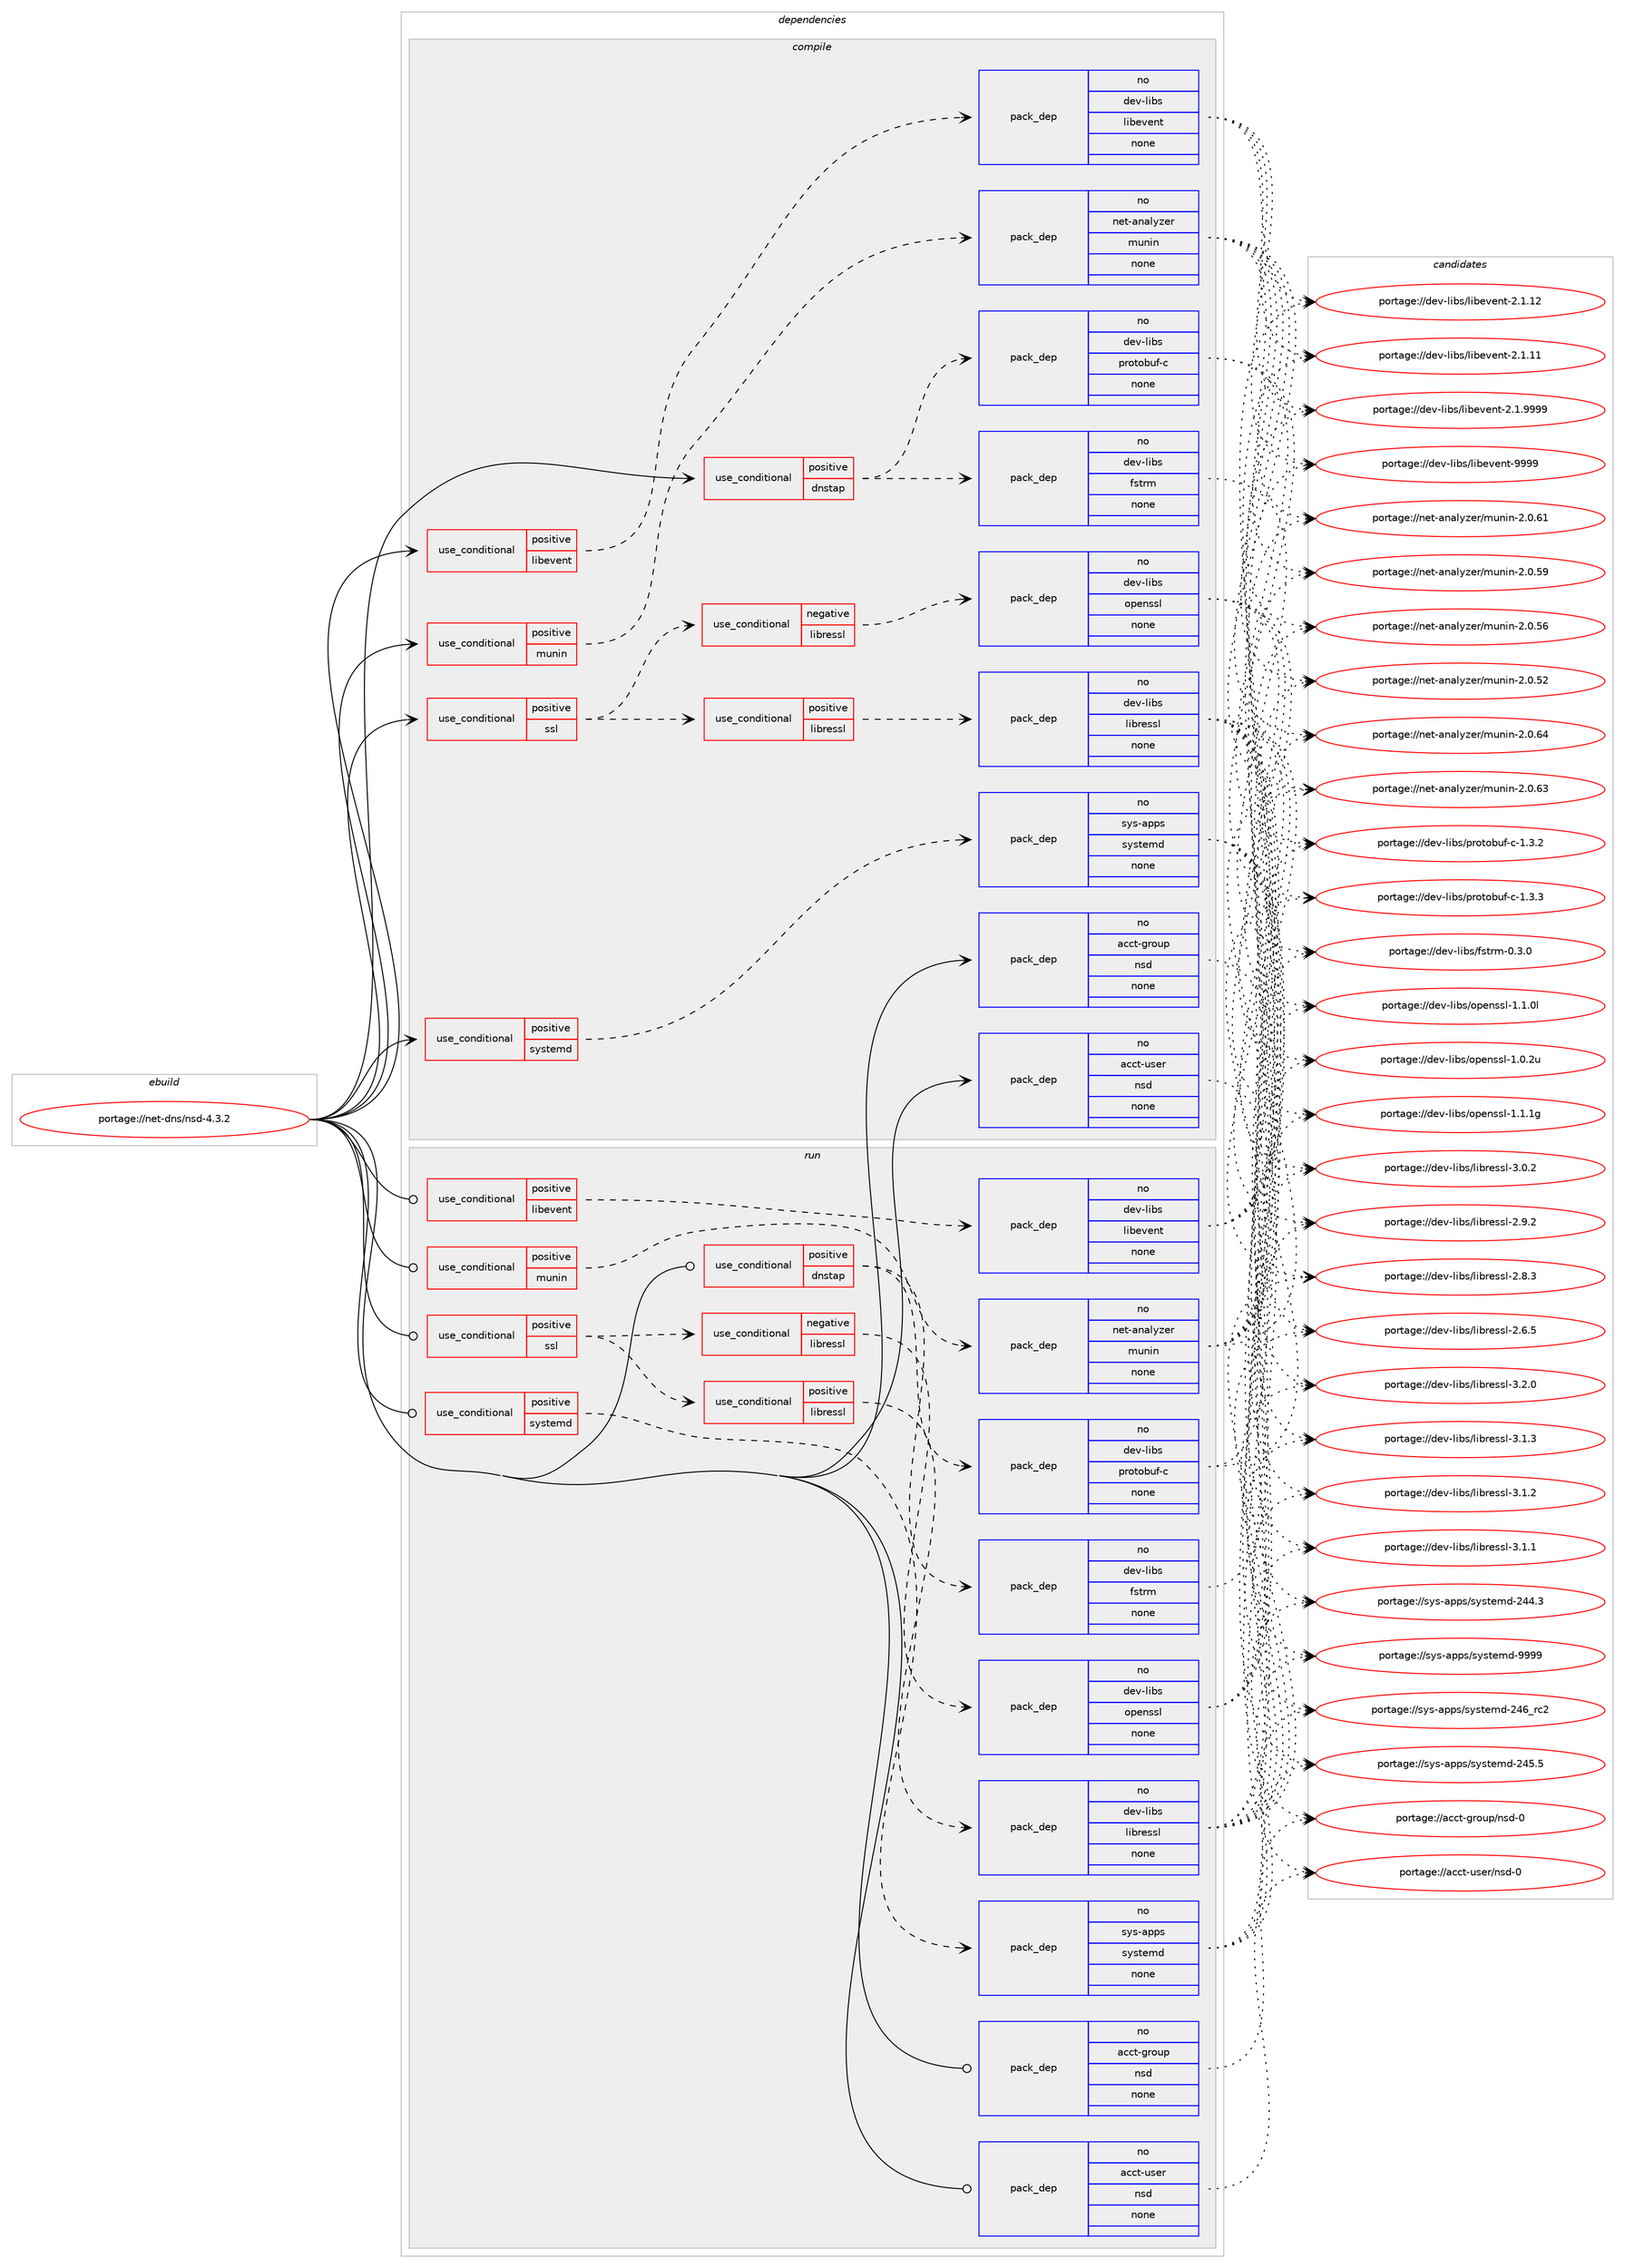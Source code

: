 digraph prolog {

# *************
# Graph options
# *************

newrank=true;
concentrate=true;
compound=true;
graph [rankdir=LR,fontname=Helvetica,fontsize=10,ranksep=1.5];#, ranksep=2.5, nodesep=0.2];
edge  [arrowhead=vee];
node  [fontname=Helvetica,fontsize=10];

# **********
# The ebuild
# **********

subgraph cluster_leftcol {
color=gray;
rank=same;
label=<<i>ebuild</i>>;
id [label="portage://net-dns/nsd-4.3.2", color=red, width=4, href="../net-dns/nsd-4.3.2.svg"];
}

# ****************
# The dependencies
# ****************

subgraph cluster_midcol {
color=gray;
label=<<i>dependencies</i>>;
subgraph cluster_compile {
fillcolor="#eeeeee";
style=filled;
label=<<i>compile</i>>;
subgraph cond911 {
dependency5127 [label=<<TABLE BORDER="0" CELLBORDER="1" CELLSPACING="0" CELLPADDING="4"><TR><TD ROWSPAN="3" CELLPADDING="10">use_conditional</TD></TR><TR><TD>positive</TD></TR><TR><TD>dnstap</TD></TR></TABLE>>, shape=none, color=red];
subgraph pack4145 {
dependency5128 [label=<<TABLE BORDER="0" CELLBORDER="1" CELLSPACING="0" CELLPADDING="4" WIDTH="220"><TR><TD ROWSPAN="6" CELLPADDING="30">pack_dep</TD></TR><TR><TD WIDTH="110">no</TD></TR><TR><TD>dev-libs</TD></TR><TR><TD>fstrm</TD></TR><TR><TD>none</TD></TR><TR><TD></TD></TR></TABLE>>, shape=none, color=blue];
}
dependency5127:e -> dependency5128:w [weight=20,style="dashed",arrowhead="vee"];
subgraph pack4146 {
dependency5129 [label=<<TABLE BORDER="0" CELLBORDER="1" CELLSPACING="0" CELLPADDING="4" WIDTH="220"><TR><TD ROWSPAN="6" CELLPADDING="30">pack_dep</TD></TR><TR><TD WIDTH="110">no</TD></TR><TR><TD>dev-libs</TD></TR><TR><TD>protobuf-c</TD></TR><TR><TD>none</TD></TR><TR><TD></TD></TR></TABLE>>, shape=none, color=blue];
}
dependency5127:e -> dependency5129:w [weight=20,style="dashed",arrowhead="vee"];
}
id:e -> dependency5127:w [weight=20,style="solid",arrowhead="vee"];
subgraph cond912 {
dependency5130 [label=<<TABLE BORDER="0" CELLBORDER="1" CELLSPACING="0" CELLPADDING="4"><TR><TD ROWSPAN="3" CELLPADDING="10">use_conditional</TD></TR><TR><TD>positive</TD></TR><TR><TD>libevent</TD></TR></TABLE>>, shape=none, color=red];
subgraph pack4147 {
dependency5131 [label=<<TABLE BORDER="0" CELLBORDER="1" CELLSPACING="0" CELLPADDING="4" WIDTH="220"><TR><TD ROWSPAN="6" CELLPADDING="30">pack_dep</TD></TR><TR><TD WIDTH="110">no</TD></TR><TR><TD>dev-libs</TD></TR><TR><TD>libevent</TD></TR><TR><TD>none</TD></TR><TR><TD></TD></TR></TABLE>>, shape=none, color=blue];
}
dependency5130:e -> dependency5131:w [weight=20,style="dashed",arrowhead="vee"];
}
id:e -> dependency5130:w [weight=20,style="solid",arrowhead="vee"];
subgraph cond913 {
dependency5132 [label=<<TABLE BORDER="0" CELLBORDER="1" CELLSPACING="0" CELLPADDING="4"><TR><TD ROWSPAN="3" CELLPADDING="10">use_conditional</TD></TR><TR><TD>positive</TD></TR><TR><TD>munin</TD></TR></TABLE>>, shape=none, color=red];
subgraph pack4148 {
dependency5133 [label=<<TABLE BORDER="0" CELLBORDER="1" CELLSPACING="0" CELLPADDING="4" WIDTH="220"><TR><TD ROWSPAN="6" CELLPADDING="30">pack_dep</TD></TR><TR><TD WIDTH="110">no</TD></TR><TR><TD>net-analyzer</TD></TR><TR><TD>munin</TD></TR><TR><TD>none</TD></TR><TR><TD></TD></TR></TABLE>>, shape=none, color=blue];
}
dependency5132:e -> dependency5133:w [weight=20,style="dashed",arrowhead="vee"];
}
id:e -> dependency5132:w [weight=20,style="solid",arrowhead="vee"];
subgraph cond914 {
dependency5134 [label=<<TABLE BORDER="0" CELLBORDER="1" CELLSPACING="0" CELLPADDING="4"><TR><TD ROWSPAN="3" CELLPADDING="10">use_conditional</TD></TR><TR><TD>positive</TD></TR><TR><TD>ssl</TD></TR></TABLE>>, shape=none, color=red];
subgraph cond915 {
dependency5135 [label=<<TABLE BORDER="0" CELLBORDER="1" CELLSPACING="0" CELLPADDING="4"><TR><TD ROWSPAN="3" CELLPADDING="10">use_conditional</TD></TR><TR><TD>negative</TD></TR><TR><TD>libressl</TD></TR></TABLE>>, shape=none, color=red];
subgraph pack4149 {
dependency5136 [label=<<TABLE BORDER="0" CELLBORDER="1" CELLSPACING="0" CELLPADDING="4" WIDTH="220"><TR><TD ROWSPAN="6" CELLPADDING="30">pack_dep</TD></TR><TR><TD WIDTH="110">no</TD></TR><TR><TD>dev-libs</TD></TR><TR><TD>openssl</TD></TR><TR><TD>none</TD></TR><TR><TD></TD></TR></TABLE>>, shape=none, color=blue];
}
dependency5135:e -> dependency5136:w [weight=20,style="dashed",arrowhead="vee"];
}
dependency5134:e -> dependency5135:w [weight=20,style="dashed",arrowhead="vee"];
subgraph cond916 {
dependency5137 [label=<<TABLE BORDER="0" CELLBORDER="1" CELLSPACING="0" CELLPADDING="4"><TR><TD ROWSPAN="3" CELLPADDING="10">use_conditional</TD></TR><TR><TD>positive</TD></TR><TR><TD>libressl</TD></TR></TABLE>>, shape=none, color=red];
subgraph pack4150 {
dependency5138 [label=<<TABLE BORDER="0" CELLBORDER="1" CELLSPACING="0" CELLPADDING="4" WIDTH="220"><TR><TD ROWSPAN="6" CELLPADDING="30">pack_dep</TD></TR><TR><TD WIDTH="110">no</TD></TR><TR><TD>dev-libs</TD></TR><TR><TD>libressl</TD></TR><TR><TD>none</TD></TR><TR><TD></TD></TR></TABLE>>, shape=none, color=blue];
}
dependency5137:e -> dependency5138:w [weight=20,style="dashed",arrowhead="vee"];
}
dependency5134:e -> dependency5137:w [weight=20,style="dashed",arrowhead="vee"];
}
id:e -> dependency5134:w [weight=20,style="solid",arrowhead="vee"];
subgraph cond917 {
dependency5139 [label=<<TABLE BORDER="0" CELLBORDER="1" CELLSPACING="0" CELLPADDING="4"><TR><TD ROWSPAN="3" CELLPADDING="10">use_conditional</TD></TR><TR><TD>positive</TD></TR><TR><TD>systemd</TD></TR></TABLE>>, shape=none, color=red];
subgraph pack4151 {
dependency5140 [label=<<TABLE BORDER="0" CELLBORDER="1" CELLSPACING="0" CELLPADDING="4" WIDTH="220"><TR><TD ROWSPAN="6" CELLPADDING="30">pack_dep</TD></TR><TR><TD WIDTH="110">no</TD></TR><TR><TD>sys-apps</TD></TR><TR><TD>systemd</TD></TR><TR><TD>none</TD></TR><TR><TD></TD></TR></TABLE>>, shape=none, color=blue];
}
dependency5139:e -> dependency5140:w [weight=20,style="dashed",arrowhead="vee"];
}
id:e -> dependency5139:w [weight=20,style="solid",arrowhead="vee"];
subgraph pack4152 {
dependency5141 [label=<<TABLE BORDER="0" CELLBORDER="1" CELLSPACING="0" CELLPADDING="4" WIDTH="220"><TR><TD ROWSPAN="6" CELLPADDING="30">pack_dep</TD></TR><TR><TD WIDTH="110">no</TD></TR><TR><TD>acct-group</TD></TR><TR><TD>nsd</TD></TR><TR><TD>none</TD></TR><TR><TD></TD></TR></TABLE>>, shape=none, color=blue];
}
id:e -> dependency5141:w [weight=20,style="solid",arrowhead="vee"];
subgraph pack4153 {
dependency5142 [label=<<TABLE BORDER="0" CELLBORDER="1" CELLSPACING="0" CELLPADDING="4" WIDTH="220"><TR><TD ROWSPAN="6" CELLPADDING="30">pack_dep</TD></TR><TR><TD WIDTH="110">no</TD></TR><TR><TD>acct-user</TD></TR><TR><TD>nsd</TD></TR><TR><TD>none</TD></TR><TR><TD></TD></TR></TABLE>>, shape=none, color=blue];
}
id:e -> dependency5142:w [weight=20,style="solid",arrowhead="vee"];
}
subgraph cluster_compileandrun {
fillcolor="#eeeeee";
style=filled;
label=<<i>compile and run</i>>;
}
subgraph cluster_run {
fillcolor="#eeeeee";
style=filled;
label=<<i>run</i>>;
subgraph cond918 {
dependency5143 [label=<<TABLE BORDER="0" CELLBORDER="1" CELLSPACING="0" CELLPADDING="4"><TR><TD ROWSPAN="3" CELLPADDING="10">use_conditional</TD></TR><TR><TD>positive</TD></TR><TR><TD>dnstap</TD></TR></TABLE>>, shape=none, color=red];
subgraph pack4154 {
dependency5144 [label=<<TABLE BORDER="0" CELLBORDER="1" CELLSPACING="0" CELLPADDING="4" WIDTH="220"><TR><TD ROWSPAN="6" CELLPADDING="30">pack_dep</TD></TR><TR><TD WIDTH="110">no</TD></TR><TR><TD>dev-libs</TD></TR><TR><TD>fstrm</TD></TR><TR><TD>none</TD></TR><TR><TD></TD></TR></TABLE>>, shape=none, color=blue];
}
dependency5143:e -> dependency5144:w [weight=20,style="dashed",arrowhead="vee"];
subgraph pack4155 {
dependency5145 [label=<<TABLE BORDER="0" CELLBORDER="1" CELLSPACING="0" CELLPADDING="4" WIDTH="220"><TR><TD ROWSPAN="6" CELLPADDING="30">pack_dep</TD></TR><TR><TD WIDTH="110">no</TD></TR><TR><TD>dev-libs</TD></TR><TR><TD>protobuf-c</TD></TR><TR><TD>none</TD></TR><TR><TD></TD></TR></TABLE>>, shape=none, color=blue];
}
dependency5143:e -> dependency5145:w [weight=20,style="dashed",arrowhead="vee"];
}
id:e -> dependency5143:w [weight=20,style="solid",arrowhead="odot"];
subgraph cond919 {
dependency5146 [label=<<TABLE BORDER="0" CELLBORDER="1" CELLSPACING="0" CELLPADDING="4"><TR><TD ROWSPAN="3" CELLPADDING="10">use_conditional</TD></TR><TR><TD>positive</TD></TR><TR><TD>libevent</TD></TR></TABLE>>, shape=none, color=red];
subgraph pack4156 {
dependency5147 [label=<<TABLE BORDER="0" CELLBORDER="1" CELLSPACING="0" CELLPADDING="4" WIDTH="220"><TR><TD ROWSPAN="6" CELLPADDING="30">pack_dep</TD></TR><TR><TD WIDTH="110">no</TD></TR><TR><TD>dev-libs</TD></TR><TR><TD>libevent</TD></TR><TR><TD>none</TD></TR><TR><TD></TD></TR></TABLE>>, shape=none, color=blue];
}
dependency5146:e -> dependency5147:w [weight=20,style="dashed",arrowhead="vee"];
}
id:e -> dependency5146:w [weight=20,style="solid",arrowhead="odot"];
subgraph cond920 {
dependency5148 [label=<<TABLE BORDER="0" CELLBORDER="1" CELLSPACING="0" CELLPADDING="4"><TR><TD ROWSPAN="3" CELLPADDING="10">use_conditional</TD></TR><TR><TD>positive</TD></TR><TR><TD>munin</TD></TR></TABLE>>, shape=none, color=red];
subgraph pack4157 {
dependency5149 [label=<<TABLE BORDER="0" CELLBORDER="1" CELLSPACING="0" CELLPADDING="4" WIDTH="220"><TR><TD ROWSPAN="6" CELLPADDING="30">pack_dep</TD></TR><TR><TD WIDTH="110">no</TD></TR><TR><TD>net-analyzer</TD></TR><TR><TD>munin</TD></TR><TR><TD>none</TD></TR><TR><TD></TD></TR></TABLE>>, shape=none, color=blue];
}
dependency5148:e -> dependency5149:w [weight=20,style="dashed",arrowhead="vee"];
}
id:e -> dependency5148:w [weight=20,style="solid",arrowhead="odot"];
subgraph cond921 {
dependency5150 [label=<<TABLE BORDER="0" CELLBORDER="1" CELLSPACING="0" CELLPADDING="4"><TR><TD ROWSPAN="3" CELLPADDING="10">use_conditional</TD></TR><TR><TD>positive</TD></TR><TR><TD>ssl</TD></TR></TABLE>>, shape=none, color=red];
subgraph cond922 {
dependency5151 [label=<<TABLE BORDER="0" CELLBORDER="1" CELLSPACING="0" CELLPADDING="4"><TR><TD ROWSPAN="3" CELLPADDING="10">use_conditional</TD></TR><TR><TD>negative</TD></TR><TR><TD>libressl</TD></TR></TABLE>>, shape=none, color=red];
subgraph pack4158 {
dependency5152 [label=<<TABLE BORDER="0" CELLBORDER="1" CELLSPACING="0" CELLPADDING="4" WIDTH="220"><TR><TD ROWSPAN="6" CELLPADDING="30">pack_dep</TD></TR><TR><TD WIDTH="110">no</TD></TR><TR><TD>dev-libs</TD></TR><TR><TD>openssl</TD></TR><TR><TD>none</TD></TR><TR><TD></TD></TR></TABLE>>, shape=none, color=blue];
}
dependency5151:e -> dependency5152:w [weight=20,style="dashed",arrowhead="vee"];
}
dependency5150:e -> dependency5151:w [weight=20,style="dashed",arrowhead="vee"];
subgraph cond923 {
dependency5153 [label=<<TABLE BORDER="0" CELLBORDER="1" CELLSPACING="0" CELLPADDING="4"><TR><TD ROWSPAN="3" CELLPADDING="10">use_conditional</TD></TR><TR><TD>positive</TD></TR><TR><TD>libressl</TD></TR></TABLE>>, shape=none, color=red];
subgraph pack4159 {
dependency5154 [label=<<TABLE BORDER="0" CELLBORDER="1" CELLSPACING="0" CELLPADDING="4" WIDTH="220"><TR><TD ROWSPAN="6" CELLPADDING="30">pack_dep</TD></TR><TR><TD WIDTH="110">no</TD></TR><TR><TD>dev-libs</TD></TR><TR><TD>libressl</TD></TR><TR><TD>none</TD></TR><TR><TD></TD></TR></TABLE>>, shape=none, color=blue];
}
dependency5153:e -> dependency5154:w [weight=20,style="dashed",arrowhead="vee"];
}
dependency5150:e -> dependency5153:w [weight=20,style="dashed",arrowhead="vee"];
}
id:e -> dependency5150:w [weight=20,style="solid",arrowhead="odot"];
subgraph cond924 {
dependency5155 [label=<<TABLE BORDER="0" CELLBORDER="1" CELLSPACING="0" CELLPADDING="4"><TR><TD ROWSPAN="3" CELLPADDING="10">use_conditional</TD></TR><TR><TD>positive</TD></TR><TR><TD>systemd</TD></TR></TABLE>>, shape=none, color=red];
subgraph pack4160 {
dependency5156 [label=<<TABLE BORDER="0" CELLBORDER="1" CELLSPACING="0" CELLPADDING="4" WIDTH="220"><TR><TD ROWSPAN="6" CELLPADDING="30">pack_dep</TD></TR><TR><TD WIDTH="110">no</TD></TR><TR><TD>sys-apps</TD></TR><TR><TD>systemd</TD></TR><TR><TD>none</TD></TR><TR><TD></TD></TR></TABLE>>, shape=none, color=blue];
}
dependency5155:e -> dependency5156:w [weight=20,style="dashed",arrowhead="vee"];
}
id:e -> dependency5155:w [weight=20,style="solid",arrowhead="odot"];
subgraph pack4161 {
dependency5157 [label=<<TABLE BORDER="0" CELLBORDER="1" CELLSPACING="0" CELLPADDING="4" WIDTH="220"><TR><TD ROWSPAN="6" CELLPADDING="30">pack_dep</TD></TR><TR><TD WIDTH="110">no</TD></TR><TR><TD>acct-group</TD></TR><TR><TD>nsd</TD></TR><TR><TD>none</TD></TR><TR><TD></TD></TR></TABLE>>, shape=none, color=blue];
}
id:e -> dependency5157:w [weight=20,style="solid",arrowhead="odot"];
subgraph pack4162 {
dependency5158 [label=<<TABLE BORDER="0" CELLBORDER="1" CELLSPACING="0" CELLPADDING="4" WIDTH="220"><TR><TD ROWSPAN="6" CELLPADDING="30">pack_dep</TD></TR><TR><TD WIDTH="110">no</TD></TR><TR><TD>acct-user</TD></TR><TR><TD>nsd</TD></TR><TR><TD>none</TD></TR><TR><TD></TD></TR></TABLE>>, shape=none, color=blue];
}
id:e -> dependency5158:w [weight=20,style="solid",arrowhead="odot"];
}
}

# **************
# The candidates
# **************

subgraph cluster_choices {
rank=same;
color=gray;
label=<<i>candidates</i>>;

subgraph choice4145 {
color=black;
nodesep=1;
choice100101118451081059811547102115116114109454846514648 [label="portage://dev-libs/fstrm-0.3.0", color=red, width=4,href="../dev-libs/fstrm-0.3.0.svg"];
dependency5128:e -> choice100101118451081059811547102115116114109454846514648:w [style=dotted,weight="100"];
}
subgraph choice4146 {
color=black;
nodesep=1;
choice100101118451081059811547112114111116111981171024599454946514651 [label="portage://dev-libs/protobuf-c-1.3.3", color=red, width=4,href="../dev-libs/protobuf-c-1.3.3.svg"];
choice100101118451081059811547112114111116111981171024599454946514650 [label="portage://dev-libs/protobuf-c-1.3.2", color=red, width=4,href="../dev-libs/protobuf-c-1.3.2.svg"];
dependency5129:e -> choice100101118451081059811547112114111116111981171024599454946514651:w [style=dotted,weight="100"];
dependency5129:e -> choice100101118451081059811547112114111116111981171024599454946514650:w [style=dotted,weight="100"];
}
subgraph choice4147 {
color=black;
nodesep=1;
choice100101118451081059811547108105981011181011101164557575757 [label="portage://dev-libs/libevent-9999", color=red, width=4,href="../dev-libs/libevent-9999.svg"];
choice10010111845108105981154710810598101118101110116455046494657575757 [label="portage://dev-libs/libevent-2.1.9999", color=red, width=4,href="../dev-libs/libevent-2.1.9999.svg"];
choice1001011184510810598115471081059810111810111011645504649464950 [label="portage://dev-libs/libevent-2.1.12", color=red, width=4,href="../dev-libs/libevent-2.1.12.svg"];
choice1001011184510810598115471081059810111810111011645504649464949 [label="portage://dev-libs/libevent-2.1.11", color=red, width=4,href="../dev-libs/libevent-2.1.11.svg"];
dependency5131:e -> choice100101118451081059811547108105981011181011101164557575757:w [style=dotted,weight="100"];
dependency5131:e -> choice10010111845108105981154710810598101118101110116455046494657575757:w [style=dotted,weight="100"];
dependency5131:e -> choice1001011184510810598115471081059810111810111011645504649464950:w [style=dotted,weight="100"];
dependency5131:e -> choice1001011184510810598115471081059810111810111011645504649464949:w [style=dotted,weight="100"];
}
subgraph choice4148 {
color=black;
nodesep=1;
choice1101011164597110971081211221011144710911711010511045504648465452 [label="portage://net-analyzer/munin-2.0.64", color=red, width=4,href="../net-analyzer/munin-2.0.64.svg"];
choice1101011164597110971081211221011144710911711010511045504648465451 [label="portage://net-analyzer/munin-2.0.63", color=red, width=4,href="../net-analyzer/munin-2.0.63.svg"];
choice1101011164597110971081211221011144710911711010511045504648465449 [label="portage://net-analyzer/munin-2.0.61", color=red, width=4,href="../net-analyzer/munin-2.0.61.svg"];
choice1101011164597110971081211221011144710911711010511045504648465357 [label="portage://net-analyzer/munin-2.0.59", color=red, width=4,href="../net-analyzer/munin-2.0.59.svg"];
choice1101011164597110971081211221011144710911711010511045504648465354 [label="portage://net-analyzer/munin-2.0.56", color=red, width=4,href="../net-analyzer/munin-2.0.56.svg"];
choice1101011164597110971081211221011144710911711010511045504648465350 [label="portage://net-analyzer/munin-2.0.52", color=red, width=4,href="../net-analyzer/munin-2.0.52.svg"];
dependency5133:e -> choice1101011164597110971081211221011144710911711010511045504648465452:w [style=dotted,weight="100"];
dependency5133:e -> choice1101011164597110971081211221011144710911711010511045504648465451:w [style=dotted,weight="100"];
dependency5133:e -> choice1101011164597110971081211221011144710911711010511045504648465449:w [style=dotted,weight="100"];
dependency5133:e -> choice1101011164597110971081211221011144710911711010511045504648465357:w [style=dotted,weight="100"];
dependency5133:e -> choice1101011164597110971081211221011144710911711010511045504648465354:w [style=dotted,weight="100"];
dependency5133:e -> choice1101011164597110971081211221011144710911711010511045504648465350:w [style=dotted,weight="100"];
}
subgraph choice4149 {
color=black;
nodesep=1;
choice100101118451081059811547111112101110115115108454946494649103 [label="portage://dev-libs/openssl-1.1.1g", color=red, width=4,href="../dev-libs/openssl-1.1.1g.svg"];
choice100101118451081059811547111112101110115115108454946494648108 [label="portage://dev-libs/openssl-1.1.0l", color=red, width=4,href="../dev-libs/openssl-1.1.0l.svg"];
choice100101118451081059811547111112101110115115108454946484650117 [label="portage://dev-libs/openssl-1.0.2u", color=red, width=4,href="../dev-libs/openssl-1.0.2u.svg"];
dependency5136:e -> choice100101118451081059811547111112101110115115108454946494649103:w [style=dotted,weight="100"];
dependency5136:e -> choice100101118451081059811547111112101110115115108454946494648108:w [style=dotted,weight="100"];
dependency5136:e -> choice100101118451081059811547111112101110115115108454946484650117:w [style=dotted,weight="100"];
}
subgraph choice4150 {
color=black;
nodesep=1;
choice10010111845108105981154710810598114101115115108455146504648 [label="portage://dev-libs/libressl-3.2.0", color=red, width=4,href="../dev-libs/libressl-3.2.0.svg"];
choice10010111845108105981154710810598114101115115108455146494651 [label="portage://dev-libs/libressl-3.1.3", color=red, width=4,href="../dev-libs/libressl-3.1.3.svg"];
choice10010111845108105981154710810598114101115115108455146494650 [label="portage://dev-libs/libressl-3.1.2", color=red, width=4,href="../dev-libs/libressl-3.1.2.svg"];
choice10010111845108105981154710810598114101115115108455146494649 [label="portage://dev-libs/libressl-3.1.1", color=red, width=4,href="../dev-libs/libressl-3.1.1.svg"];
choice10010111845108105981154710810598114101115115108455146484650 [label="portage://dev-libs/libressl-3.0.2", color=red, width=4,href="../dev-libs/libressl-3.0.2.svg"];
choice10010111845108105981154710810598114101115115108455046574650 [label="portage://dev-libs/libressl-2.9.2", color=red, width=4,href="../dev-libs/libressl-2.9.2.svg"];
choice10010111845108105981154710810598114101115115108455046564651 [label="portage://dev-libs/libressl-2.8.3", color=red, width=4,href="../dev-libs/libressl-2.8.3.svg"];
choice10010111845108105981154710810598114101115115108455046544653 [label="portage://dev-libs/libressl-2.6.5", color=red, width=4,href="../dev-libs/libressl-2.6.5.svg"];
dependency5138:e -> choice10010111845108105981154710810598114101115115108455146504648:w [style=dotted,weight="100"];
dependency5138:e -> choice10010111845108105981154710810598114101115115108455146494651:w [style=dotted,weight="100"];
dependency5138:e -> choice10010111845108105981154710810598114101115115108455146494650:w [style=dotted,weight="100"];
dependency5138:e -> choice10010111845108105981154710810598114101115115108455146494649:w [style=dotted,weight="100"];
dependency5138:e -> choice10010111845108105981154710810598114101115115108455146484650:w [style=dotted,weight="100"];
dependency5138:e -> choice10010111845108105981154710810598114101115115108455046574650:w [style=dotted,weight="100"];
dependency5138:e -> choice10010111845108105981154710810598114101115115108455046564651:w [style=dotted,weight="100"];
dependency5138:e -> choice10010111845108105981154710810598114101115115108455046544653:w [style=dotted,weight="100"];
}
subgraph choice4151 {
color=black;
nodesep=1;
choice1151211154597112112115471151211151161011091004557575757 [label="portage://sys-apps/systemd-9999", color=red, width=4,href="../sys-apps/systemd-9999.svg"];
choice11512111545971121121154711512111511610110910045505254951149950 [label="portage://sys-apps/systemd-246_rc2", color=red, width=4,href="../sys-apps/systemd-246_rc2.svg"];
choice115121115459711211211547115121115116101109100455052534653 [label="portage://sys-apps/systemd-245.5", color=red, width=4,href="../sys-apps/systemd-245.5.svg"];
choice115121115459711211211547115121115116101109100455052524651 [label="portage://sys-apps/systemd-244.3", color=red, width=4,href="../sys-apps/systemd-244.3.svg"];
dependency5140:e -> choice1151211154597112112115471151211151161011091004557575757:w [style=dotted,weight="100"];
dependency5140:e -> choice11512111545971121121154711512111511610110910045505254951149950:w [style=dotted,weight="100"];
dependency5140:e -> choice115121115459711211211547115121115116101109100455052534653:w [style=dotted,weight="100"];
dependency5140:e -> choice115121115459711211211547115121115116101109100455052524651:w [style=dotted,weight="100"];
}
subgraph choice4152 {
color=black;
nodesep=1;
choice97999911645103114111117112471101151004548 [label="portage://acct-group/nsd-0", color=red, width=4,href="../acct-group/nsd-0.svg"];
dependency5141:e -> choice97999911645103114111117112471101151004548:w [style=dotted,weight="100"];
}
subgraph choice4153 {
color=black;
nodesep=1;
choice97999911645117115101114471101151004548 [label="portage://acct-user/nsd-0", color=red, width=4,href="../acct-user/nsd-0.svg"];
dependency5142:e -> choice97999911645117115101114471101151004548:w [style=dotted,weight="100"];
}
subgraph choice4154 {
color=black;
nodesep=1;
choice100101118451081059811547102115116114109454846514648 [label="portage://dev-libs/fstrm-0.3.0", color=red, width=4,href="../dev-libs/fstrm-0.3.0.svg"];
dependency5144:e -> choice100101118451081059811547102115116114109454846514648:w [style=dotted,weight="100"];
}
subgraph choice4155 {
color=black;
nodesep=1;
choice100101118451081059811547112114111116111981171024599454946514651 [label="portage://dev-libs/protobuf-c-1.3.3", color=red, width=4,href="../dev-libs/protobuf-c-1.3.3.svg"];
choice100101118451081059811547112114111116111981171024599454946514650 [label="portage://dev-libs/protobuf-c-1.3.2", color=red, width=4,href="../dev-libs/protobuf-c-1.3.2.svg"];
dependency5145:e -> choice100101118451081059811547112114111116111981171024599454946514651:w [style=dotted,weight="100"];
dependency5145:e -> choice100101118451081059811547112114111116111981171024599454946514650:w [style=dotted,weight="100"];
}
subgraph choice4156 {
color=black;
nodesep=1;
choice100101118451081059811547108105981011181011101164557575757 [label="portage://dev-libs/libevent-9999", color=red, width=4,href="../dev-libs/libevent-9999.svg"];
choice10010111845108105981154710810598101118101110116455046494657575757 [label="portage://dev-libs/libevent-2.1.9999", color=red, width=4,href="../dev-libs/libevent-2.1.9999.svg"];
choice1001011184510810598115471081059810111810111011645504649464950 [label="portage://dev-libs/libevent-2.1.12", color=red, width=4,href="../dev-libs/libevent-2.1.12.svg"];
choice1001011184510810598115471081059810111810111011645504649464949 [label="portage://dev-libs/libevent-2.1.11", color=red, width=4,href="../dev-libs/libevent-2.1.11.svg"];
dependency5147:e -> choice100101118451081059811547108105981011181011101164557575757:w [style=dotted,weight="100"];
dependency5147:e -> choice10010111845108105981154710810598101118101110116455046494657575757:w [style=dotted,weight="100"];
dependency5147:e -> choice1001011184510810598115471081059810111810111011645504649464950:w [style=dotted,weight="100"];
dependency5147:e -> choice1001011184510810598115471081059810111810111011645504649464949:w [style=dotted,weight="100"];
}
subgraph choice4157 {
color=black;
nodesep=1;
choice1101011164597110971081211221011144710911711010511045504648465452 [label="portage://net-analyzer/munin-2.0.64", color=red, width=4,href="../net-analyzer/munin-2.0.64.svg"];
choice1101011164597110971081211221011144710911711010511045504648465451 [label="portage://net-analyzer/munin-2.0.63", color=red, width=4,href="../net-analyzer/munin-2.0.63.svg"];
choice1101011164597110971081211221011144710911711010511045504648465449 [label="portage://net-analyzer/munin-2.0.61", color=red, width=4,href="../net-analyzer/munin-2.0.61.svg"];
choice1101011164597110971081211221011144710911711010511045504648465357 [label="portage://net-analyzer/munin-2.0.59", color=red, width=4,href="../net-analyzer/munin-2.0.59.svg"];
choice1101011164597110971081211221011144710911711010511045504648465354 [label="portage://net-analyzer/munin-2.0.56", color=red, width=4,href="../net-analyzer/munin-2.0.56.svg"];
choice1101011164597110971081211221011144710911711010511045504648465350 [label="portage://net-analyzer/munin-2.0.52", color=red, width=4,href="../net-analyzer/munin-2.0.52.svg"];
dependency5149:e -> choice1101011164597110971081211221011144710911711010511045504648465452:w [style=dotted,weight="100"];
dependency5149:e -> choice1101011164597110971081211221011144710911711010511045504648465451:w [style=dotted,weight="100"];
dependency5149:e -> choice1101011164597110971081211221011144710911711010511045504648465449:w [style=dotted,weight="100"];
dependency5149:e -> choice1101011164597110971081211221011144710911711010511045504648465357:w [style=dotted,weight="100"];
dependency5149:e -> choice1101011164597110971081211221011144710911711010511045504648465354:w [style=dotted,weight="100"];
dependency5149:e -> choice1101011164597110971081211221011144710911711010511045504648465350:w [style=dotted,weight="100"];
}
subgraph choice4158 {
color=black;
nodesep=1;
choice100101118451081059811547111112101110115115108454946494649103 [label="portage://dev-libs/openssl-1.1.1g", color=red, width=4,href="../dev-libs/openssl-1.1.1g.svg"];
choice100101118451081059811547111112101110115115108454946494648108 [label="portage://dev-libs/openssl-1.1.0l", color=red, width=4,href="../dev-libs/openssl-1.1.0l.svg"];
choice100101118451081059811547111112101110115115108454946484650117 [label="portage://dev-libs/openssl-1.0.2u", color=red, width=4,href="../dev-libs/openssl-1.0.2u.svg"];
dependency5152:e -> choice100101118451081059811547111112101110115115108454946494649103:w [style=dotted,weight="100"];
dependency5152:e -> choice100101118451081059811547111112101110115115108454946494648108:w [style=dotted,weight="100"];
dependency5152:e -> choice100101118451081059811547111112101110115115108454946484650117:w [style=dotted,weight="100"];
}
subgraph choice4159 {
color=black;
nodesep=1;
choice10010111845108105981154710810598114101115115108455146504648 [label="portage://dev-libs/libressl-3.2.0", color=red, width=4,href="../dev-libs/libressl-3.2.0.svg"];
choice10010111845108105981154710810598114101115115108455146494651 [label="portage://dev-libs/libressl-3.1.3", color=red, width=4,href="../dev-libs/libressl-3.1.3.svg"];
choice10010111845108105981154710810598114101115115108455146494650 [label="portage://dev-libs/libressl-3.1.2", color=red, width=4,href="../dev-libs/libressl-3.1.2.svg"];
choice10010111845108105981154710810598114101115115108455146494649 [label="portage://dev-libs/libressl-3.1.1", color=red, width=4,href="../dev-libs/libressl-3.1.1.svg"];
choice10010111845108105981154710810598114101115115108455146484650 [label="portage://dev-libs/libressl-3.0.2", color=red, width=4,href="../dev-libs/libressl-3.0.2.svg"];
choice10010111845108105981154710810598114101115115108455046574650 [label="portage://dev-libs/libressl-2.9.2", color=red, width=4,href="../dev-libs/libressl-2.9.2.svg"];
choice10010111845108105981154710810598114101115115108455046564651 [label="portage://dev-libs/libressl-2.8.3", color=red, width=4,href="../dev-libs/libressl-2.8.3.svg"];
choice10010111845108105981154710810598114101115115108455046544653 [label="portage://dev-libs/libressl-2.6.5", color=red, width=4,href="../dev-libs/libressl-2.6.5.svg"];
dependency5154:e -> choice10010111845108105981154710810598114101115115108455146504648:w [style=dotted,weight="100"];
dependency5154:e -> choice10010111845108105981154710810598114101115115108455146494651:w [style=dotted,weight="100"];
dependency5154:e -> choice10010111845108105981154710810598114101115115108455146494650:w [style=dotted,weight="100"];
dependency5154:e -> choice10010111845108105981154710810598114101115115108455146494649:w [style=dotted,weight="100"];
dependency5154:e -> choice10010111845108105981154710810598114101115115108455146484650:w [style=dotted,weight="100"];
dependency5154:e -> choice10010111845108105981154710810598114101115115108455046574650:w [style=dotted,weight="100"];
dependency5154:e -> choice10010111845108105981154710810598114101115115108455046564651:w [style=dotted,weight="100"];
dependency5154:e -> choice10010111845108105981154710810598114101115115108455046544653:w [style=dotted,weight="100"];
}
subgraph choice4160 {
color=black;
nodesep=1;
choice1151211154597112112115471151211151161011091004557575757 [label="portage://sys-apps/systemd-9999", color=red, width=4,href="../sys-apps/systemd-9999.svg"];
choice11512111545971121121154711512111511610110910045505254951149950 [label="portage://sys-apps/systemd-246_rc2", color=red, width=4,href="../sys-apps/systemd-246_rc2.svg"];
choice115121115459711211211547115121115116101109100455052534653 [label="portage://sys-apps/systemd-245.5", color=red, width=4,href="../sys-apps/systemd-245.5.svg"];
choice115121115459711211211547115121115116101109100455052524651 [label="portage://sys-apps/systemd-244.3", color=red, width=4,href="../sys-apps/systemd-244.3.svg"];
dependency5156:e -> choice1151211154597112112115471151211151161011091004557575757:w [style=dotted,weight="100"];
dependency5156:e -> choice11512111545971121121154711512111511610110910045505254951149950:w [style=dotted,weight="100"];
dependency5156:e -> choice115121115459711211211547115121115116101109100455052534653:w [style=dotted,weight="100"];
dependency5156:e -> choice115121115459711211211547115121115116101109100455052524651:w [style=dotted,weight="100"];
}
subgraph choice4161 {
color=black;
nodesep=1;
choice97999911645103114111117112471101151004548 [label="portage://acct-group/nsd-0", color=red, width=4,href="../acct-group/nsd-0.svg"];
dependency5157:e -> choice97999911645103114111117112471101151004548:w [style=dotted,weight="100"];
}
subgraph choice4162 {
color=black;
nodesep=1;
choice97999911645117115101114471101151004548 [label="portage://acct-user/nsd-0", color=red, width=4,href="../acct-user/nsd-0.svg"];
dependency5158:e -> choice97999911645117115101114471101151004548:w [style=dotted,weight="100"];
}
}

}
